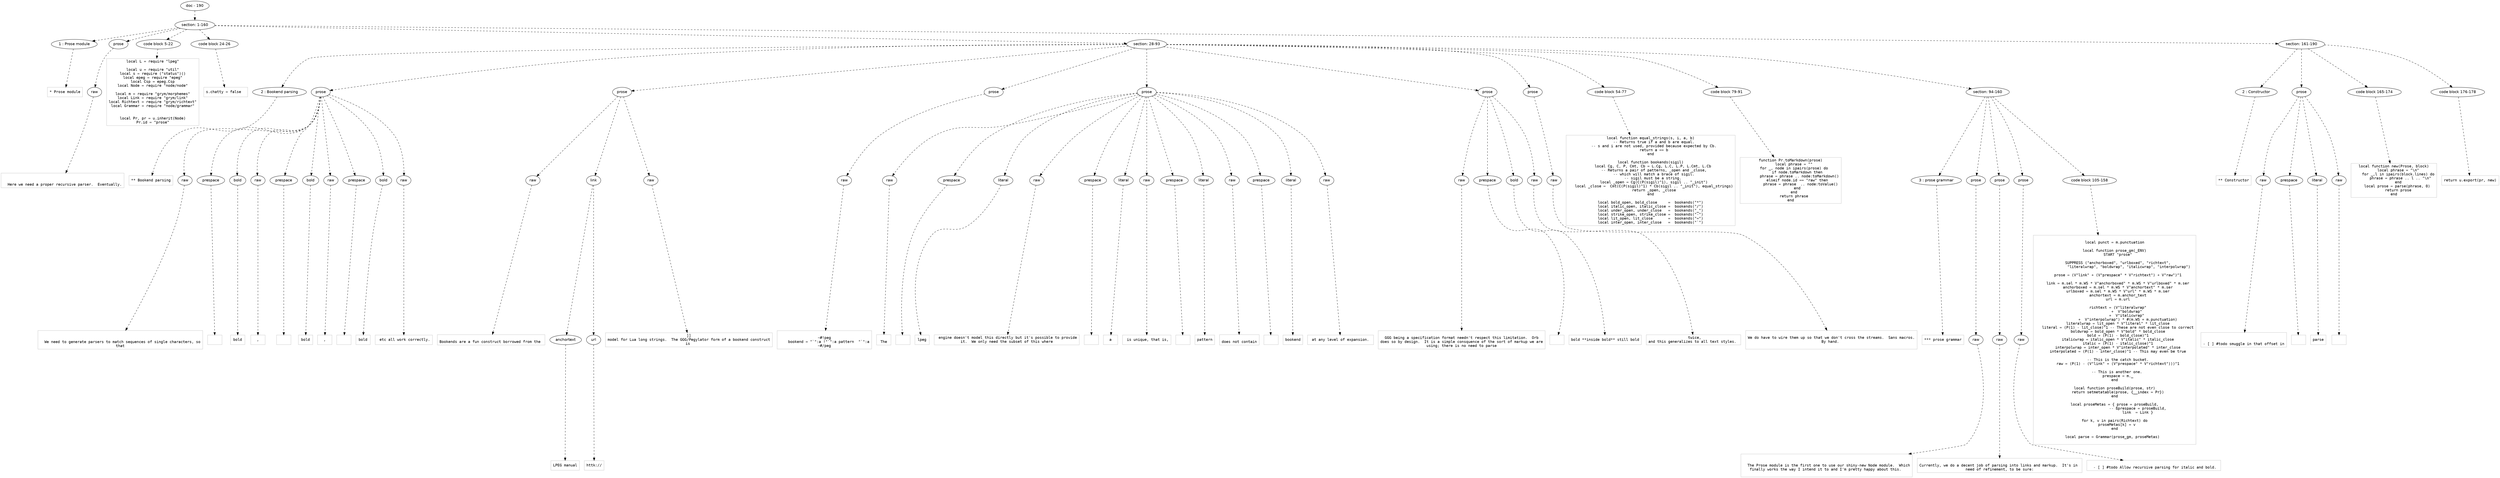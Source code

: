 digraph hierarchy {

node [fontname=Helvetica]
edge [style=dashed]

doc_0 [label="doc - 190"]


doc_0 -> { section_1}
{rank=same; section_1}

section_1 [label="section: 1-160"]


section_1 -> { header_2 prose_3 codeblock_4 codeblock_5 section_6 section_7}
{rank=same; header_2 prose_3 codeblock_4 codeblock_5 section_6 section_7}

header_2 [label="1 : Prose module"]

prose_3 [label="prose"]

codeblock_4 [label="code block 5-22"]

codeblock_5 [label="code block 24-26"]

section_6 [label="section: 28-93"]

section_7 [label="section: 161-190"]


header_2 -> leaf_8
leaf_8  [color=Gray,shape=rectangle,fontname=Inconsolata,label="* Prose module"]
prose_3 -> { raw_9}
{rank=same; raw_9}

raw_9 [label="raw"]


raw_9 -> leaf_10
leaf_10  [color=Gray,shape=rectangle,fontname=Inconsolata,label="

  Here we need a proper recursive parser.  Eventually.
"]
codeblock_4 -> leaf_11
leaf_11  [color=Gray,shape=rectangle,fontname=Inconsolata,label="local L = require \"lpeg\"

local u = require \"util\"
local s = require (\"status\")()
local epeg = require \"epeg\"
local Csp = epeg.Csp
local Node = require \"node/node\"

local m = require \"grym/morphemes\"
local Link = require \"grym/link\"
local Richtext = require \"grym/richtext\"
local Grammar = require \"node/grammar\"


local Pr, pr = u.inherit(Node)
Pr.id = \"prose\""]
codeblock_5 -> leaf_12
leaf_12  [color=Gray,shape=rectangle,fontname=Inconsolata,label="s.chatty = false  "]
section_6 -> { header_13 prose_14 prose_15 prose_16 prose_17 prose_18 prose_19 codeblock_20 codeblock_21 section_22}
{rank=same; header_13 prose_14 prose_15 prose_16 prose_17 prose_18 prose_19 codeblock_20 codeblock_21 section_22}

header_13 [label="2 : Bookend parsing"]

prose_14 [label="prose"]

prose_15 [label="prose"]

prose_16 [label="prose"]

prose_17 [label="prose"]

prose_18 [label="prose"]

prose_19 [label="prose"]

codeblock_20 [label="code block 54-77"]

codeblock_21 [label="code block 79-91"]

section_22 [label="section: 94-160"]


header_13 -> leaf_23
leaf_23  [color=Gray,shape=rectangle,fontname=Inconsolata,label="** Bookend parsing"]
prose_14 -> { raw_24 prespace_25 bold_26 raw_27 prespace_28 bold_29 raw_30 prespace_31 bold_32 raw_33}
{rank=same; raw_24 prespace_25 bold_26 raw_27 prespace_28 bold_29 raw_30 prespace_31 bold_32 raw_33}

raw_24 [label="raw"]

prespace_25 [label="prespace"]

bold_26 [label="bold"]

raw_27 [label="raw"]

prespace_28 [label="prespace"]

bold_29 [label="bold"]

raw_30 [label="raw"]

prespace_31 [label="prespace"]

bold_32 [label="bold"]

raw_33 [label="raw"]


raw_24 -> leaf_34
leaf_34  [color=Gray,shape=rectangle,fontname=Inconsolata,label="

  We need to generate parsers to match sequences of single characters, so
that"]
prespace_25 -> leaf_35
leaf_35  [color=Gray,shape=rectangle,fontname=Inconsolata,label=" "]
bold_26 -> leaf_36
leaf_36  [color=Gray,shape=rectangle,fontname=Inconsolata,label="bold"]
raw_27 -> leaf_37
leaf_37  [color=Gray,shape=rectangle,fontname=Inconsolata,label=","]
prespace_28 -> leaf_38
leaf_38  [color=Gray,shape=rectangle,fontname=Inconsolata,label=" "]
bold_29 -> leaf_39
leaf_39  [color=Gray,shape=rectangle,fontname=Inconsolata,label="bold"]
raw_30 -> leaf_40
leaf_40  [color=Gray,shape=rectangle,fontname=Inconsolata,label=","]
prespace_31 -> leaf_41
leaf_41  [color=Gray,shape=rectangle,fontname=Inconsolata,label=" "]
bold_32 -> leaf_42
leaf_42  [color=Gray,shape=rectangle,fontname=Inconsolata,label="bold"]
raw_33 -> leaf_43
leaf_43  [color=Gray,shape=rectangle,fontname=Inconsolata,label=" etc all work correctly.
"]
prose_15 -> { raw_44 link_45 raw_46}
{rank=same; raw_44 link_45 raw_46}

raw_44 [label="raw"]

link_45 [label="link"]

raw_46 [label="raw"]


raw_44 -> leaf_47
leaf_47  [color=Gray,shape=rectangle,fontname=Inconsolata,label="
Bookends are a fun construct borrowed from the "]
link_45 -> { anchortext_48 url_49}
{rank=same; anchortext_48 url_49}

anchortext_48 [label="anchortext"]

url_49 [label="url"]


anchortext_48 -> leaf_50
leaf_50  [color=Gray,shape=rectangle,fontname=Inconsolata,label="LPEG manual"]
url_49 -> leaf_51
leaf_51  [color=Gray,shape=rectangle,fontname=Inconsolata,label="httk://"]
raw_46 -> leaf_52
leaf_52  [color=Gray,shape=rectangle,fontname=Inconsolata,label="]]
model for Lua long strings.  The GGG/Pegylator form of a bookend construct
is 
"]
prose_16 -> { raw_53}
{rank=same; raw_53}

raw_53 [label="raw"]


raw_53 -> leaf_54
leaf_54  [color=Gray,shape=rectangle,fontname=Inconsolata,label="
~#!peg
    bookend = \"`\":a !\"`\":a pattern  \"`\":a
~#/peg
"]
prose_17 -> { raw_55 prespace_56 literal_57 raw_58 prespace_59 literal_60 raw_61 prespace_62 literal_63 raw_64 prespace_65 literal_66 raw_67}
{rank=same; raw_55 prespace_56 literal_57 raw_58 prespace_59 literal_60 raw_61 prespace_62 literal_63 raw_64 prespace_65 literal_66 raw_67}

raw_55 [label="raw"]

prespace_56 [label="prespace"]

literal_57 [label="literal"]

raw_58 [label="raw"]

prespace_59 [label="prespace"]

literal_60 [label="literal"]

raw_61 [label="raw"]

prespace_62 [label="prespace"]

literal_63 [label="literal"]

raw_64 [label="raw"]

prespace_65 [label="prespace"]

literal_66 [label="literal"]

raw_67 [label="raw"]


raw_55 -> leaf_68
leaf_68  [color=Gray,shape=rectangle,fontname=Inconsolata,label="
The"]
prespace_56 -> leaf_69
leaf_69  [color=Gray,shape=rectangle,fontname=Inconsolata,label=" "]
literal_57 -> leaf_70
leaf_70  [color=Gray,shape=rectangle,fontname=Inconsolata,label="lpeg"]
raw_58 -> leaf_71
leaf_71  [color=Gray,shape=rectangle,fontname=Inconsolata,label=" engine doesn't model this directly but it's possible to provide
it.  We only need the subset of this where"]
prespace_59 -> leaf_72
leaf_72  [color=Gray,shape=rectangle,fontname=Inconsolata,label=" "]
literal_60 -> leaf_73
leaf_73  [color=Gray,shape=rectangle,fontname=Inconsolata,label="a"]
raw_61 -> leaf_74
leaf_74  [color=Gray,shape=rectangle,fontname=Inconsolata,label=" is unique, that is,"]
prespace_62 -> leaf_75
leaf_75  [color=Gray,shape=rectangle,fontname=Inconsolata,label=" "]
literal_63 -> leaf_76
leaf_76  [color=Gray,shape=rectangle,fontname=Inconsolata,label="pattern"]
raw_64 -> leaf_77
leaf_77  [color=Gray,shape=rectangle,fontname=Inconsolata,label="
does not contain"]
prespace_65 -> leaf_78
leaf_78  [color=Gray,shape=rectangle,fontname=Inconsolata,label=" "]
literal_66 -> leaf_79
leaf_79  [color=Gray,shape=rectangle,fontname=Inconsolata,label="bookend"]
raw_67 -> leaf_80
leaf_80  [color=Gray,shape=rectangle,fontname=Inconsolata,label=" at any level of expansion. 
"]
prose_18 -> { raw_81 prespace_82 bold_83 raw_84}
{rank=same; raw_81 prespace_82 bold_83 raw_84}

raw_81 [label="raw"]

prespace_82 [label="prespace"]

bold_83 [label="bold"]

raw_84 [label="raw"]


raw_81 -> leaf_85
leaf_85  [color=Gray,shape=rectangle,fontname=Inconsolata,label="
GGG being a specification format needn't respect this limitation.  Orb
does so by design.  It is a simple consquence of the sort of markup we are
using; there is no need to parse"]
prespace_82 -> leaf_86
leaf_86  [color=Gray,shape=rectangle,fontname=Inconsolata,label=" "]
bold_83 -> leaf_87
leaf_87  [color=Gray,shape=rectangle,fontname=Inconsolata,label="bold **inside bold** still bold"]
raw_84 -> leaf_88
leaf_88  [color=Gray,shape=rectangle,fontname=Inconsolata,label=" twice,
and this generalizes to all text styles. 
"]
prose_19 -> { raw_89}
{rank=same; raw_89}

raw_89 [label="raw"]


raw_89 -> leaf_90
leaf_90  [color=Gray,shape=rectangle,fontname=Inconsolata,label="
We do have to wire them up so that we don't cross the streams.  Sans macros.
By hand. 

"]
codeblock_20 -> leaf_91
leaf_91  [color=Gray,shape=rectangle,fontname=Inconsolata,label="local function equal_strings(s, i, a, b)
   -- Returns true if a and b are equal.
   -- s and i are not used, provided because expected by Cb.
   return a == b
end

local function bookends(sigil)
  local Cg, C, P, Cmt, Cb = L.Cg, L.C, L.P, L.Cmt, L.Cb
   -- Returns a pair of patterns, _open and _close,
   -- which will match a brace of sigil.
   -- sigil must be a string. 
   local _open = Cg(C(P(sigil)^1), sigil .. \"_init\")
   local _close =  Cmt(C(P(sigil)^1) * Cb(sigil .. \"_init\"), equal_strings)
   return _open, _close
end

local bold_open, bold_close     =  bookends(\"*\")
local italic_open, italic_close =  bookends(\"/\")
local under_open, under_close   =  bookends(\"_\")
local strike_open, strike_close =  bookends(\"-\")
local lit_open, lit_close       =  bookends(\"=\")
local inter_open, inter_close   =  bookends(\"`\")"]
codeblock_21 -> leaf_92
leaf_92  [color=Gray,shape=rectangle,fontname=Inconsolata,label="function Pr.toMarkdown(prose)
   local phrase = \"\"
   for _, node in ipairs(prose) do
      if node.toMarkdown then
        phrase = phrase .. node:toMarkdown()
      elseif node.id == \"raw\" then
         phrase = phrase  .. node:toValue()
      end
   end
   return phrase
end"]
section_22 -> { header_93 prose_94 prose_95 prose_96 codeblock_97}
{rank=same; header_93 prose_94 prose_95 prose_96 codeblock_97}

header_93 [label="3 : prose grammar"]

prose_94 [label="prose"]

prose_95 [label="prose"]

prose_96 [label="prose"]

codeblock_97 [label="code block 105-158"]


header_93 -> leaf_98
leaf_98  [color=Gray,shape=rectangle,fontname=Inconsolata,label="*** prose grammar"]
prose_94 -> { raw_99}
{rank=same; raw_99}

raw_99 [label="raw"]


raw_99 -> leaf_100
leaf_100  [color=Gray,shape=rectangle,fontname=Inconsolata,label="

  The Prose module is the first one to use our shiny-new Node module.  Which
finally works the way I intend it to and I'm pretty happy about this. 

"]
prose_95 -> { raw_101}
{rank=same; raw_101}

raw_101 [label="raw"]


raw_101 -> leaf_102
leaf_102  [color=Gray,shape=rectangle,fontname=Inconsolata,label="
Currently, we do a decent job of parsing into links and markup.  It's in 
need of refinement, to be sure:
"]
prose_96 -> { raw_103}
{rank=same; raw_103}

raw_103 [label="raw"]


raw_103 -> leaf_104
leaf_104  [color=Gray,shape=rectangle,fontname=Inconsolata,label="
  - [ ] #todo Allow recursive parsing for italic and bold. 
"]
codeblock_97 -> leaf_105
leaf_105  [color=Gray,shape=rectangle,fontname=Inconsolata,label="
local punct = m.punctuation

local function prose_gm(_ENV)
   START \"prose\"

   SUPPRESS (\"anchorboxed\", \"urlboxed\", \"richtext\",
             \"literalwrap\", \"boldwrap\", \"italicwrap\", \"interpolwrap\")

   prose = (V\"link\" + (V\"prespace\" * V\"richtext\") + V\"raw\")^1

   link = m.sel * m.WS * V\"anchorboxed\" * m.WS * V\"urlboxed\" * m.ser
   anchorboxed = m.sel * m.WS * V\"anchortext\" * m.ser
   urlboxed = m.sel * m.WS * V\"url\" * m.WS * m.ser
   anchortext = m.anchor_text
   url = m.url

   richtext = (V\"literalwrap\"
            +  V\"boldwrap\" 
            +  V\"italicwrap\" 
            +  V\"interpolwrap\") * #(m.WS + m.punctuation)
   literalwrap = lit_open * V\"literal\" * lit_close
   literal = (P(1) - lit_close)^1 -- These are not even close to correct
   boldwrap = bold_open * V\"bold\" * bold_close
   bold = (P(1) - bold_close)^1
   italicwrap = italic_open * V\"italic\" * italic_close
   italic = (P(1) - italic_close)^1
   interpolwrap = inter_open * V\"interpolated\" * inter_close
   interpolated = (P(1) - inter_close)^1 -- This may even be true

   -- This is the catch bucket.
   raw = (P(1) - (V\"link\" + (V\"prespace\" * V\"richtext\")))^1

   -- This is another one. 
   prespace = m._
end

local function proseBuild(prose, str)
   return setmetatable(prose, {__index = Pr})
end

local proseMetas = { prose = proseBuild,
                     -- ßprespace = proseBuild,
                     link  = Link }

for k, v in pairs(Richtext) do
  proseMetas[k] = v
end

local parse = Grammar(prose_gm, proseMetas)  

"]
section_7 -> { header_106 prose_107 codeblock_108 codeblock_109}
{rank=same; header_106 prose_107 codeblock_108 codeblock_109}

header_106 [label="2 : Constructor"]

prose_107 [label="prose"]

codeblock_108 [label="code block 165-174"]

codeblock_109 [label="code block 176-178"]


header_106 -> leaf_110
leaf_110  [color=Gray,shape=rectangle,fontname=Inconsolata,label="** Constructor"]
prose_107 -> { raw_111 prespace_112 literal_113 raw_114}
{rank=same; raw_111 prespace_112 literal_113 raw_114}

raw_111 [label="raw"]

prespace_112 [label="prespace"]

literal_113 [label="literal"]

raw_114 [label="raw"]


raw_111 -> leaf_115
leaf_115  [color=Gray,shape=rectangle,fontname=Inconsolata,label="

- [ ] #todo smuggle in that offset in"]
prespace_112 -> leaf_116
leaf_116  [color=Gray,shape=rectangle,fontname=Inconsolata,label=" "]
literal_113 -> leaf_117
leaf_117  [color=Gray,shape=rectangle,fontname=Inconsolata,label="parse"]
raw_114 -> leaf_118
leaf_118  [color=Gray,shape=rectangle,fontname=Inconsolata,label="
"]
codeblock_108 -> leaf_119
leaf_119  [color=Gray,shape=rectangle,fontname=Inconsolata,label="local function new(Prose, block)
    local phrase = \"\\n\"
    for _,l in ipairs(block.lines) do
      phrase = phrase .. l .. \"\\n\"
    end
    local prose = parse(phrase, 0) 
    return prose
end"]
codeblock_109 -> leaf_120
leaf_120  [color=Gray,shape=rectangle,fontname=Inconsolata,label="return u.export(pr, new)"]

}
